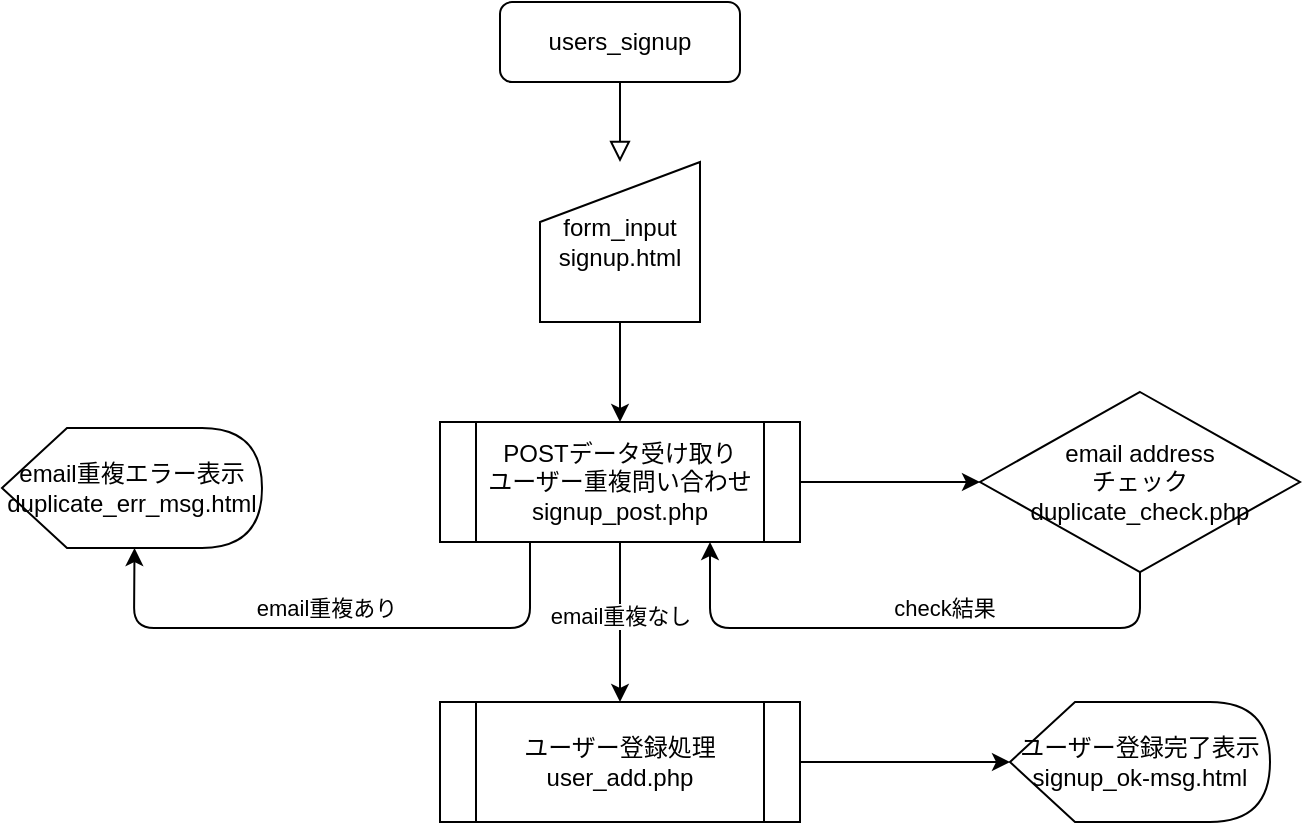 <mxfile>
    <diagram id="6zI4t15aGjuqJ2fFNbX5" name="signup処理">
        <mxGraphModel dx="1128" dy="790" grid="1" gridSize="10" guides="1" tooltips="1" connect="1" arrows="1" fold="1" page="1" pageScale="1" pageWidth="827" pageHeight="1169" math="0" shadow="0">
            <root>
                <mxCell id="0"/>
                <mxCell id="1" parent="0"/>
                <mxCell id="96" value="" style="rounded=0;html=1;jettySize=auto;orthogonalLoop=1;fontSize=11;endArrow=block;endFill=0;endSize=8;strokeWidth=1;shadow=0;labelBackgroundColor=none;edgeStyle=orthogonalEdgeStyle;" edge="1" parent="1" source="97" target="107">
                    <mxGeometry relative="1" as="geometry">
                        <mxPoint x="309" y="110" as="targetPoint"/>
                    </mxGeometry>
                </mxCell>
                <mxCell id="97" value="users_signup" style="rounded=1;whiteSpace=wrap;html=1;fontSize=12;glass=0;strokeWidth=1;shadow=0;" vertex="1" parent="1">
                    <mxGeometry x="279" y="20" width="120" height="40" as="geometry"/>
                </mxCell>
                <mxCell id="110" style="edgeStyle=none;html=1;exitX=0.5;exitY=1;exitDx=0;exitDy=0;" edge="1" parent="1" source="107" target="109">
                    <mxGeometry relative="1" as="geometry"/>
                </mxCell>
                <mxCell id="107" value="form_input&lt;br&gt;signup.html" style="shape=manualInput;whiteSpace=wrap;html=1;" vertex="1" parent="1">
                    <mxGeometry x="299" y="100" width="80" height="80" as="geometry"/>
                </mxCell>
                <mxCell id="109" value="POSTデータ受け取り&lt;br&gt;ユーザー重複問い合わせ&lt;br&gt;signup_post.php" style="shape=process;whiteSpace=wrap;html=1;backgroundOutline=1;" vertex="1" parent="1">
                    <mxGeometry x="249" y="230" width="180" height="60" as="geometry"/>
                </mxCell>
                <mxCell id="119" style="edgeStyle=none;html=1;exitX=1;exitY=0.5;exitDx=0;exitDy=0;entryX=0;entryY=0.5;entryDx=0;entryDy=0;" edge="1" parent="1" source="109" target="117">
                    <mxGeometry relative="1" as="geometry">
                        <mxPoint x="429" y="263" as="sourcePoint"/>
                    </mxGeometry>
                </mxCell>
                <mxCell id="123" style="edgeStyle=none;html=1;entryX=0;entryY=0;entryDx=66.25;entryDy=60;entryPerimeter=0;exitX=0.25;exitY=1;exitDx=0;exitDy=0;" edge="1" parent="1" source="109" target="122">
                    <mxGeometry relative="1" as="geometry">
                        <mxPoint x="260" y="300" as="sourcePoint"/>
                        <Array as="points">
                            <mxPoint x="294" y="333"/>
                            <mxPoint x="96" y="333"/>
                        </Array>
                    </mxGeometry>
                </mxCell>
                <mxCell id="124" value="email重複あり" style="edgeLabel;html=1;align=center;verticalAlign=middle;resizable=0;points=[];" vertex="1" connectable="0" parent="123">
                    <mxGeometry x="-0.086" y="-1" relative="1" as="geometry">
                        <mxPoint x="-17" y="-9" as="offset"/>
                    </mxGeometry>
                </mxCell>
                <mxCell id="126" style="edgeStyle=none;html=1;entryX=0.5;entryY=0;entryDx=0;entryDy=0;exitX=0.5;exitY=1;exitDx=0;exitDy=0;" edge="1" parent="1" source="109" target="125">
                    <mxGeometry relative="1" as="geometry">
                        <mxPoint x="330" y="310" as="sourcePoint"/>
                    </mxGeometry>
                </mxCell>
                <mxCell id="127" value="email重複なし" style="edgeLabel;html=1;align=center;verticalAlign=middle;resizable=0;points=[];rotation=0;" vertex="1" connectable="0" parent="126">
                    <mxGeometry x="-0.311" y="-1" relative="1" as="geometry">
                        <mxPoint x="1" y="9" as="offset"/>
                    </mxGeometry>
                </mxCell>
                <mxCell id="120" style="edgeStyle=none;html=1;exitX=0.5;exitY=1;exitDx=0;exitDy=0;entryX=0.75;entryY=1;entryDx=0;entryDy=0;" edge="1" parent="1" source="117" target="109">
                    <mxGeometry relative="1" as="geometry">
                        <mxPoint x="410" y="305" as="targetPoint"/>
                        <Array as="points">
                            <mxPoint x="599" y="333"/>
                            <mxPoint x="384" y="333"/>
                        </Array>
                    </mxGeometry>
                </mxCell>
                <mxCell id="121" value="check結果" style="edgeLabel;html=1;align=center;verticalAlign=middle;resizable=0;points=[];" vertex="1" connectable="0" parent="120">
                    <mxGeometry x="-0.378" y="-1" relative="1" as="geometry">
                        <mxPoint x="-37" y="-9" as="offset"/>
                    </mxGeometry>
                </mxCell>
                <mxCell id="117" value="email address&lt;br&gt;チェック&lt;br&gt;duplicate_check.php" style="rhombus;whiteSpace=wrap;html=1;" vertex="1" parent="1">
                    <mxGeometry x="519" y="215" width="160" height="90" as="geometry"/>
                </mxCell>
                <mxCell id="122" value="email重複エラー表示&lt;br&gt;duplicate_err_msg.html" style="shape=display;whiteSpace=wrap;html=1;" vertex="1" parent="1">
                    <mxGeometry x="30" y="233" width="130" height="60" as="geometry"/>
                </mxCell>
                <mxCell id="130" style="edgeStyle=none;html=1;exitX=1;exitY=0.5;exitDx=0;exitDy=0;" edge="1" parent="1" source="125" target="129">
                    <mxGeometry relative="1" as="geometry"/>
                </mxCell>
                <mxCell id="125" value="ユーザー登録処理&lt;br&gt;user_add.php" style="shape=process;whiteSpace=wrap;html=1;backgroundOutline=1;" vertex="1" parent="1">
                    <mxGeometry x="249" y="370" width="180" height="60" as="geometry"/>
                </mxCell>
                <mxCell id="129" value="ユーザー登録完了表示&lt;br&gt;signup_ok-msg.html" style="shape=display;whiteSpace=wrap;html=1;" vertex="1" parent="1">
                    <mxGeometry x="534" y="370" width="130" height="60" as="geometry"/>
                </mxCell>
            </root>
        </mxGraphModel>
    </diagram>
</mxfile>